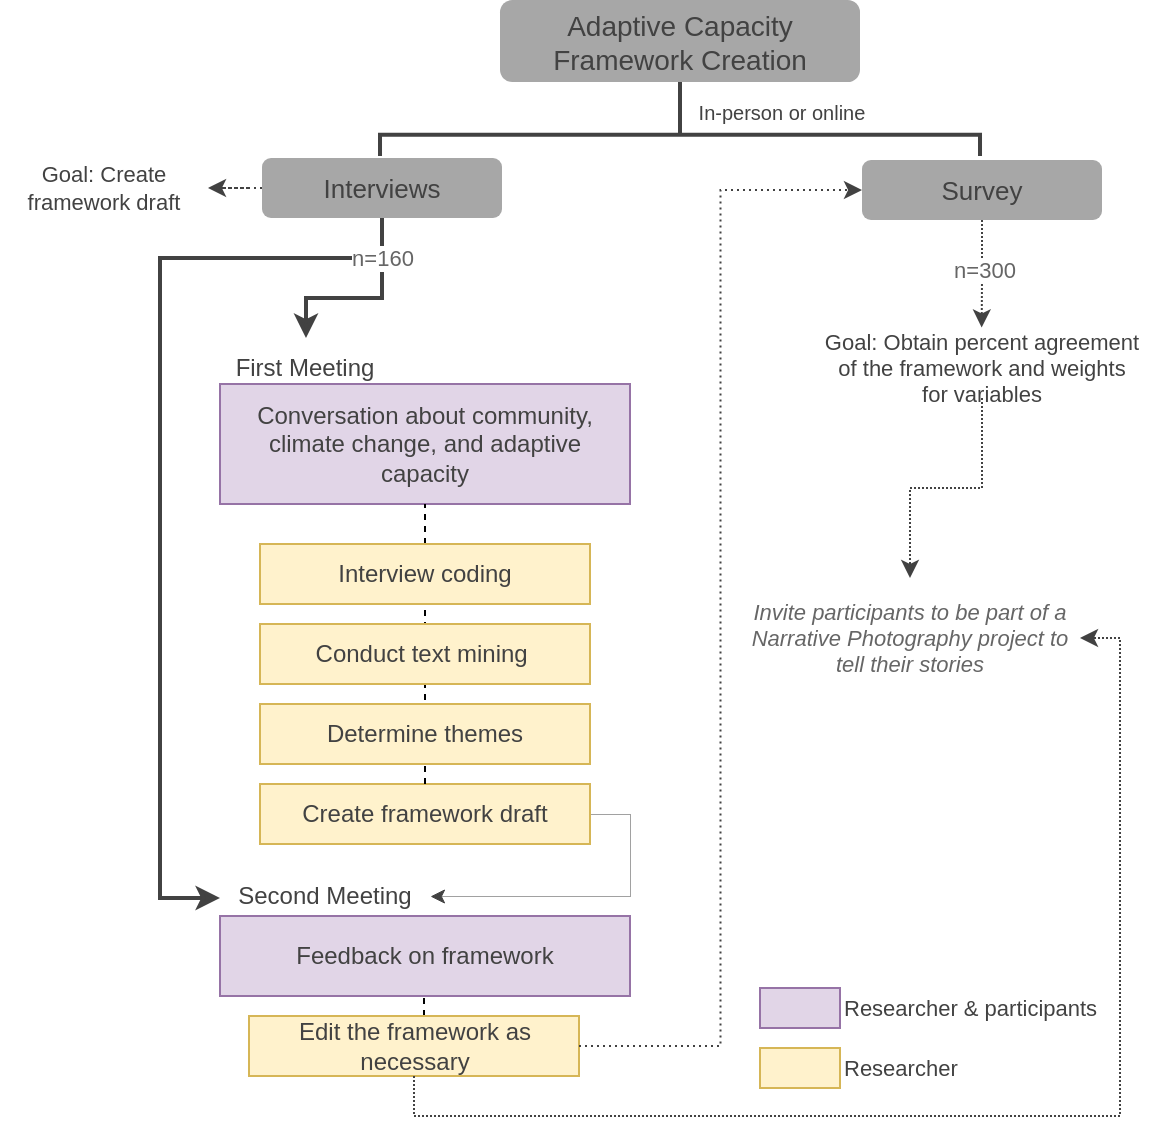 <mxfile version="20.5.1" type="github">
  <diagram id="RbVBDg80DBUu3hUL3SYM" name="Page-1">
    <mxGraphModel dx="1183" dy="693" grid="1" gridSize="10" guides="1" tooltips="1" connect="1" arrows="1" fold="1" page="1" pageScale="1" pageWidth="850" pageHeight="1100" math="0" shadow="0">
      <root>
        <mxCell id="0" />
        <mxCell id="1" parent="0" />
        <mxCell id="Vw9tJEkoh5inFPpGIsFm-22" style="edgeStyle=orthogonalEdgeStyle;rounded=0;orthogonalLoop=1;jettySize=auto;html=1;strokeColor=#424242;strokeWidth=2;fontSize=14;fontColor=#424242;" edge="1" parent="1" target="3ABSFbOW-w0yrB__tbnE-3">
          <mxGeometry relative="1" as="geometry">
            <mxPoint x="211" y="140" as="sourcePoint" />
            <Array as="points">
              <mxPoint x="211" y="160" />
              <mxPoint x="173" y="160" />
            </Array>
          </mxGeometry>
        </mxCell>
        <mxCell id="Vw9tJEkoh5inFPpGIsFm-23" style="edgeStyle=orthogonalEdgeStyle;rounded=0;orthogonalLoop=1;jettySize=auto;html=1;strokeColor=#424242;strokeWidth=2;fontSize=14;fontColor=#424242;" edge="1" parent="1" source="3ABSFbOW-w0yrB__tbnE-1" target="3ABSFbOW-w0yrB__tbnE-5">
          <mxGeometry relative="1" as="geometry">
            <mxPoint x="211" y="150" as="sourcePoint" />
            <Array as="points">
              <mxPoint x="211" y="140" />
              <mxPoint x="100" y="140" />
              <mxPoint x="100" y="460" />
            </Array>
          </mxGeometry>
        </mxCell>
        <mxCell id="Vw9tJEkoh5inFPpGIsFm-41" value="n=160" style="edgeLabel;html=1;align=center;verticalAlign=middle;resizable=0;points=[];fontSize=11;fontColor=#666666;" vertex="1" connectable="0" parent="Vw9tJEkoh5inFPpGIsFm-23">
          <mxGeometry x="-0.91" relative="1" as="geometry">
            <mxPoint x="1" as="offset" />
          </mxGeometry>
        </mxCell>
        <mxCell id="Vw9tJEkoh5inFPpGIsFm-43" style="edgeStyle=orthogonalEdgeStyle;rounded=0;orthogonalLoop=1;jettySize=auto;html=1;exitX=0;exitY=0.5;exitDx=0;exitDy=0;dashed=1;strokeColor=#424242;strokeWidth=1;fontSize=11;fontColor=#666666;dashPattern=1 2;" edge="1" parent="1" source="3ABSFbOW-w0yrB__tbnE-1" target="3ABSFbOW-w0yrB__tbnE-28">
          <mxGeometry relative="1" as="geometry">
            <Array as="points" />
          </mxGeometry>
        </mxCell>
        <mxCell id="3ABSFbOW-w0yrB__tbnE-1" value="Interviews" style="text;html=1;align=center;verticalAlign=middle;whiteSpace=wrap;rounded=1;fontSize=13;fillColor=#A7A7A7;fontColor=#424242;strokeColor=none;" parent="1" vertex="1">
          <mxGeometry x="151" y="90" width="120" height="30" as="geometry" />
        </mxCell>
        <mxCell id="3ABSFbOW-w0yrB__tbnE-10" value="In-person or online" style="text;html=1;align=center;verticalAlign=middle;whiteSpace=wrap;rounded=0;fontSize=10;fontColor=#424242;" parent="1" vertex="1">
          <mxGeometry x="346" y="52" width="130" height="30" as="geometry" />
        </mxCell>
        <mxCell id="3ABSFbOW-w0yrB__tbnE-11" value="Adaptive Capacity Framework Creation" style="text;html=1;align=center;verticalAlign=middle;whiteSpace=wrap;rounded=1;fontSize=14;fillColor=#A7A7A7;strokeColor=none;fontColor=#424242;" parent="1" vertex="1">
          <mxGeometry x="270" y="11" width="180" height="41" as="geometry" />
        </mxCell>
        <mxCell id="3ABSFbOW-w0yrB__tbnE-23" value="" style="strokeWidth=2;html=1;shape=mxgraph.flowchart.annotation_2;align=left;labelPosition=right;pointerEvents=1;fontSize=10;fontColor=#424242;rotation=90;strokeColor=#424242;" parent="1" vertex="1">
          <mxGeometry x="349.38" y="-71.62" width="21.25" height="300" as="geometry" />
        </mxCell>
        <mxCell id="3ABSFbOW-w0yrB__tbnE-28" value="Goal: Create framework draft" style="text;html=1;align=center;verticalAlign=middle;whiteSpace=wrap;rounded=0;fontSize=11;fontColor=#424242;" parent="1" vertex="1">
          <mxGeometry x="20" y="90" width="104" height="30" as="geometry" />
        </mxCell>
        <mxCell id="Vw9tJEkoh5inFPpGIsFm-39" style="edgeStyle=orthogonalEdgeStyle;rounded=0;orthogonalLoop=1;jettySize=auto;html=1;exitX=0.5;exitY=1;exitDx=0;exitDy=0;dashed=1;dashPattern=1 1;strokeColor=#424242;strokeWidth=1;fontSize=14;fontColor=#424242;entryX=0.5;entryY=0;entryDx=0;entryDy=0;" edge="1" parent="1" source="3ABSFbOW-w0yrB__tbnE-29" target="3ABSFbOW-w0yrB__tbnE-36">
          <mxGeometry relative="1" as="geometry">
            <mxPoint x="449.957" y="295" as="targetPoint" />
          </mxGeometry>
        </mxCell>
        <mxCell id="3ABSFbOW-w0yrB__tbnE-29" value="Goal: Obtain percent agreement of the framework and weights for variables" style="text;html=1;align=center;verticalAlign=middle;whiteSpace=wrap;rounded=0;fontSize=11;fontColor=#424242;" parent="1" vertex="1">
          <mxGeometry x="431" y="180" width="160" height="30" as="geometry" />
        </mxCell>
        <mxCell id="3ABSFbOW-w0yrB__tbnE-36" value="&lt;font style=&quot;font-size: 11px;&quot;&gt;Invite participants to be part of a Narrative Photography project to tell their stories&lt;/font&gt;" style="text;html=1;align=center;verticalAlign=middle;whiteSpace=wrap;rounded=0;fontColor=#666666;fontStyle=2;fontSize=11;" parent="1" vertex="1">
          <mxGeometry x="390" y="300" width="170" height="60" as="geometry" />
        </mxCell>
        <mxCell id="Vw9tJEkoh5inFPpGIsFm-2" value="" style="group;fontColor=#424242;" vertex="1" connectable="0" parent="1">
          <mxGeometry x="130" y="180" width="205" height="363" as="geometry" />
        </mxCell>
        <mxCell id="Vw9tJEkoh5inFPpGIsFm-1" value="" style="endArrow=none;dashed=1;html=1;rounded=0;fontSize=10;fontColor=#424242;elbow=vertical;entryX=0.5;entryY=1;entryDx=0;entryDy=0;" edge="1" parent="Vw9tJEkoh5inFPpGIsFm-2">
          <mxGeometry width="50" height="50" relative="1" as="geometry">
            <mxPoint x="102" y="369" as="sourcePoint" />
            <mxPoint x="102" y="289" as="targetPoint" />
          </mxGeometry>
        </mxCell>
        <mxCell id="3ABSFbOW-w0yrB__tbnE-3" value="First Meeting" style="text;html=1;align=center;verticalAlign=middle;whiteSpace=wrap;rounded=0;fontColor=#424242;" parent="Vw9tJEkoh5inFPpGIsFm-2" vertex="1">
          <mxGeometry width="85" height="30" as="geometry" />
        </mxCell>
        <mxCell id="3ABSFbOW-w0yrB__tbnE-5" value="Second Meeting" style="text;html=1;align=center;verticalAlign=middle;whiteSpace=wrap;rounded=0;fontColor=#424242;" parent="Vw9tJEkoh5inFPpGIsFm-2" vertex="1">
          <mxGeometry y="264" width="105" height="30" as="geometry" />
        </mxCell>
        <mxCell id="3ABSFbOW-w0yrB__tbnE-16" value="Conversation about community, climate change, and adaptive capacity" style="text;html=1;align=center;verticalAlign=middle;whiteSpace=wrap;rounded=0;fillColor=#e1d5e7;strokeColor=#9673a6;fontColor=#424242;" parent="Vw9tJEkoh5inFPpGIsFm-2" vertex="1">
          <mxGeometry y="23" width="205" height="60" as="geometry" />
        </mxCell>
        <mxCell id="3ABSFbOW-w0yrB__tbnE-20" value="Feedback on framework" style="text;html=1;align=center;verticalAlign=middle;whiteSpace=wrap;rounded=0;fillColor=#e1d5e7;strokeColor=#9673a6;fontColor=#424242;" parent="Vw9tJEkoh5inFPpGIsFm-2" vertex="1">
          <mxGeometry y="289" width="205" height="40" as="geometry" />
        </mxCell>
        <mxCell id="Vw9tJEkoh5inFPpGIsFm-30" style="edgeStyle=orthogonalEdgeStyle;rounded=0;orthogonalLoop=1;jettySize=auto;html=1;exitX=1;exitY=0.5;exitDx=0;exitDy=0;entryX=1;entryY=0.5;entryDx=0;entryDy=0;dashed=1;dashPattern=1 1;strokeColor=#424242;strokeWidth=0.5;fontSize=14;fontColor=#424242;" edge="1" parent="Vw9tJEkoh5inFPpGIsFm-2" source="3ABSFbOW-w0yrB__tbnE-21" target="3ABSFbOW-w0yrB__tbnE-5">
          <mxGeometry relative="1" as="geometry" />
        </mxCell>
        <mxCell id="3ABSFbOW-w0yrB__tbnE-21" value="Create framework draft" style="text;html=1;align=center;verticalAlign=middle;whiteSpace=wrap;rounded=0;fillColor=#fff2cc;strokeColor=#d6b656;fontColor=#424242;" parent="Vw9tJEkoh5inFPpGIsFm-2" vertex="1">
          <mxGeometry x="20" y="223" width="165" height="30" as="geometry" />
        </mxCell>
        <mxCell id="3ABSFbOW-w0yrB__tbnE-38" value="" style="endArrow=none;dashed=1;html=1;rounded=0;fontSize=10;fontColor=#424242;elbow=vertical;entryX=0.5;entryY=1;entryDx=0;entryDy=0;exitX=0.5;exitY=0;exitDx=0;exitDy=0;" parent="Vw9tJEkoh5inFPpGIsFm-2" source="3ABSFbOW-w0yrB__tbnE-21" target="3ABSFbOW-w0yrB__tbnE-16" edge="1">
          <mxGeometry width="50" height="50" relative="1" as="geometry">
            <mxPoint x="97.0" y="221" as="sourcePoint" />
            <mxPoint x="97.0" y="131" as="targetPoint" />
          </mxGeometry>
        </mxCell>
        <mxCell id="3ABSFbOW-w0yrB__tbnE-30" value="Determine themes" style="text;html=1;align=center;verticalAlign=middle;whiteSpace=wrap;rounded=0;fillColor=#fff2cc;strokeColor=#d6b656;fontColor=#424242;" parent="Vw9tJEkoh5inFPpGIsFm-2" vertex="1">
          <mxGeometry x="20" y="183" width="165" height="30" as="geometry" />
        </mxCell>
        <mxCell id="3ABSFbOW-w0yrB__tbnE-33" value="Conduct text mining&amp;nbsp;" style="text;html=1;align=center;verticalAlign=middle;whiteSpace=wrap;rounded=0;fillColor=#fff2cc;strokeColor=#d6b656;fontColor=#424242;" parent="Vw9tJEkoh5inFPpGIsFm-2" vertex="1">
          <mxGeometry x="20" y="143" width="165" height="30" as="geometry" />
        </mxCell>
        <mxCell id="3ABSFbOW-w0yrB__tbnE-35" value="Interview coding" style="text;html=1;align=center;verticalAlign=middle;whiteSpace=wrap;rounded=0;fillColor=#fff2cc;strokeColor=#d6b656;fontColor=#424242;" parent="Vw9tJEkoh5inFPpGIsFm-2" vertex="1">
          <mxGeometry x="20" y="103" width="165" height="30" as="geometry" />
        </mxCell>
        <mxCell id="3ABSFbOW-w0yrB__tbnE-37" value="Edit the framework as necessary" style="text;html=1;align=center;verticalAlign=middle;whiteSpace=wrap;rounded=0;fillColor=#fff2cc;strokeColor=#d6b656;fontColor=#424242;" parent="Vw9tJEkoh5inFPpGIsFm-2" vertex="1">
          <mxGeometry x="14.5" y="339" width="165" height="30" as="geometry" />
        </mxCell>
        <mxCell id="Vw9tJEkoh5inFPpGIsFm-33" style="edgeStyle=orthogonalEdgeStyle;rounded=0;orthogonalLoop=1;jettySize=auto;html=1;exitX=0.5;exitY=1;exitDx=0;exitDy=0;entryX=0.499;entryY=-0.175;entryDx=0;entryDy=0;entryPerimeter=0;dashed=1;dashPattern=1 1;strokeColor=#424242;strokeWidth=1;fontSize=14;fontColor=#424242;" edge="1" parent="1" source="Vw9tJEkoh5inFPpGIsFm-4" target="3ABSFbOW-w0yrB__tbnE-29">
          <mxGeometry relative="1" as="geometry" />
        </mxCell>
        <mxCell id="Vw9tJEkoh5inFPpGIsFm-42" value="n=300" style="edgeLabel;html=1;align=center;verticalAlign=middle;resizable=0;points=[];fontSize=11;fontColor=#666666;" vertex="1" connectable="0" parent="Vw9tJEkoh5inFPpGIsFm-33">
          <mxGeometry x="-0.139" y="1" relative="1" as="geometry">
            <mxPoint y="2" as="offset" />
          </mxGeometry>
        </mxCell>
        <mxCell id="Vw9tJEkoh5inFPpGIsFm-4" value="Survey" style="text;html=1;align=center;verticalAlign=middle;whiteSpace=wrap;rounded=1;fontSize=13;fillColor=#A7A7A7;fontColor=#424242;strokeColor=none;" vertex="1" parent="1">
          <mxGeometry x="451" y="91" width="120" height="30" as="geometry" />
        </mxCell>
        <mxCell id="Vw9tJEkoh5inFPpGIsFm-9" value="" style="group;fontColor=#424242;" vertex="1" connectable="0" parent="1">
          <mxGeometry x="400" y="500" width="196" height="60" as="geometry" />
        </mxCell>
        <mxCell id="Vw9tJEkoh5inFPpGIsFm-5" value="" style="rounded=0;whiteSpace=wrap;html=1;fontSize=13;fillColor=#e1d5e7;strokeColor=#9673a6;fontColor=#424242;" vertex="1" parent="Vw9tJEkoh5inFPpGIsFm-9">
          <mxGeometry y="5" width="40" height="20" as="geometry" />
        </mxCell>
        <mxCell id="Vw9tJEkoh5inFPpGIsFm-6" value="Researcher &amp;amp; participants" style="text;html=1;strokeColor=none;fillColor=none;align=left;verticalAlign=middle;whiteSpace=wrap;rounded=0;fontSize=11;fontColor=#424242;" vertex="1" parent="Vw9tJEkoh5inFPpGIsFm-9">
          <mxGeometry x="40" width="155" height="30" as="geometry" />
        </mxCell>
        <mxCell id="Vw9tJEkoh5inFPpGIsFm-7" value="" style="rounded=0;whiteSpace=wrap;html=1;fontSize=13;fillColor=#fff2cc;strokeColor=#d6b656;fontColor=#424242;" vertex="1" parent="Vw9tJEkoh5inFPpGIsFm-9">
          <mxGeometry y="35" width="40" height="20" as="geometry" />
        </mxCell>
        <mxCell id="Vw9tJEkoh5inFPpGIsFm-8" value="Researcher&amp;nbsp;" style="text;html=1;strokeColor=none;fillColor=none;align=left;verticalAlign=middle;whiteSpace=wrap;rounded=0;fontSize=11;fontColor=#424242;" vertex="1" parent="Vw9tJEkoh5inFPpGIsFm-9">
          <mxGeometry x="40" y="30" width="156" height="30" as="geometry" />
        </mxCell>
        <mxCell id="Vw9tJEkoh5inFPpGIsFm-14" value="" style="endArrow=none;html=1;rounded=0;fontSize=14;strokeWidth=2;fontColor=#424242;strokeColor=#424242;" edge="1" parent="1">
          <mxGeometry width="50" height="50" relative="1" as="geometry">
            <mxPoint x="360" y="79" as="sourcePoint" />
            <mxPoint x="360" y="52" as="targetPoint" />
          </mxGeometry>
        </mxCell>
        <mxCell id="Vw9tJEkoh5inFPpGIsFm-31" style="edgeStyle=orthogonalEdgeStyle;rounded=0;orthogonalLoop=1;jettySize=auto;html=1;exitX=0.5;exitY=1;exitDx=0;exitDy=0;dashed=1;dashPattern=1 1;strokeColor=#424242;strokeWidth=1;fontSize=14;fontColor=#424242;entryX=1;entryY=0.5;entryDx=0;entryDy=0;" edge="1" parent="1" source="3ABSFbOW-w0yrB__tbnE-37" target="3ABSFbOW-w0yrB__tbnE-36">
          <mxGeometry relative="1" as="geometry">
            <mxPoint x="450" y="380" as="targetPoint" />
          </mxGeometry>
        </mxCell>
        <mxCell id="Vw9tJEkoh5inFPpGIsFm-45" style="edgeStyle=orthogonalEdgeStyle;rounded=0;orthogonalLoop=1;jettySize=auto;html=1;exitX=1;exitY=0.5;exitDx=0;exitDy=0;dashed=1;dashPattern=1 2;strokeColor=#424242;strokeWidth=1;fontSize=11;fontColor=#666666;entryX=0;entryY=0.5;entryDx=0;entryDy=0;" edge="1" parent="1" source="3ABSFbOW-w0yrB__tbnE-37" target="Vw9tJEkoh5inFPpGIsFm-4">
          <mxGeometry relative="1" as="geometry">
            <mxPoint x="380.481" y="245" as="targetPoint" />
          </mxGeometry>
        </mxCell>
      </root>
    </mxGraphModel>
  </diagram>
</mxfile>
